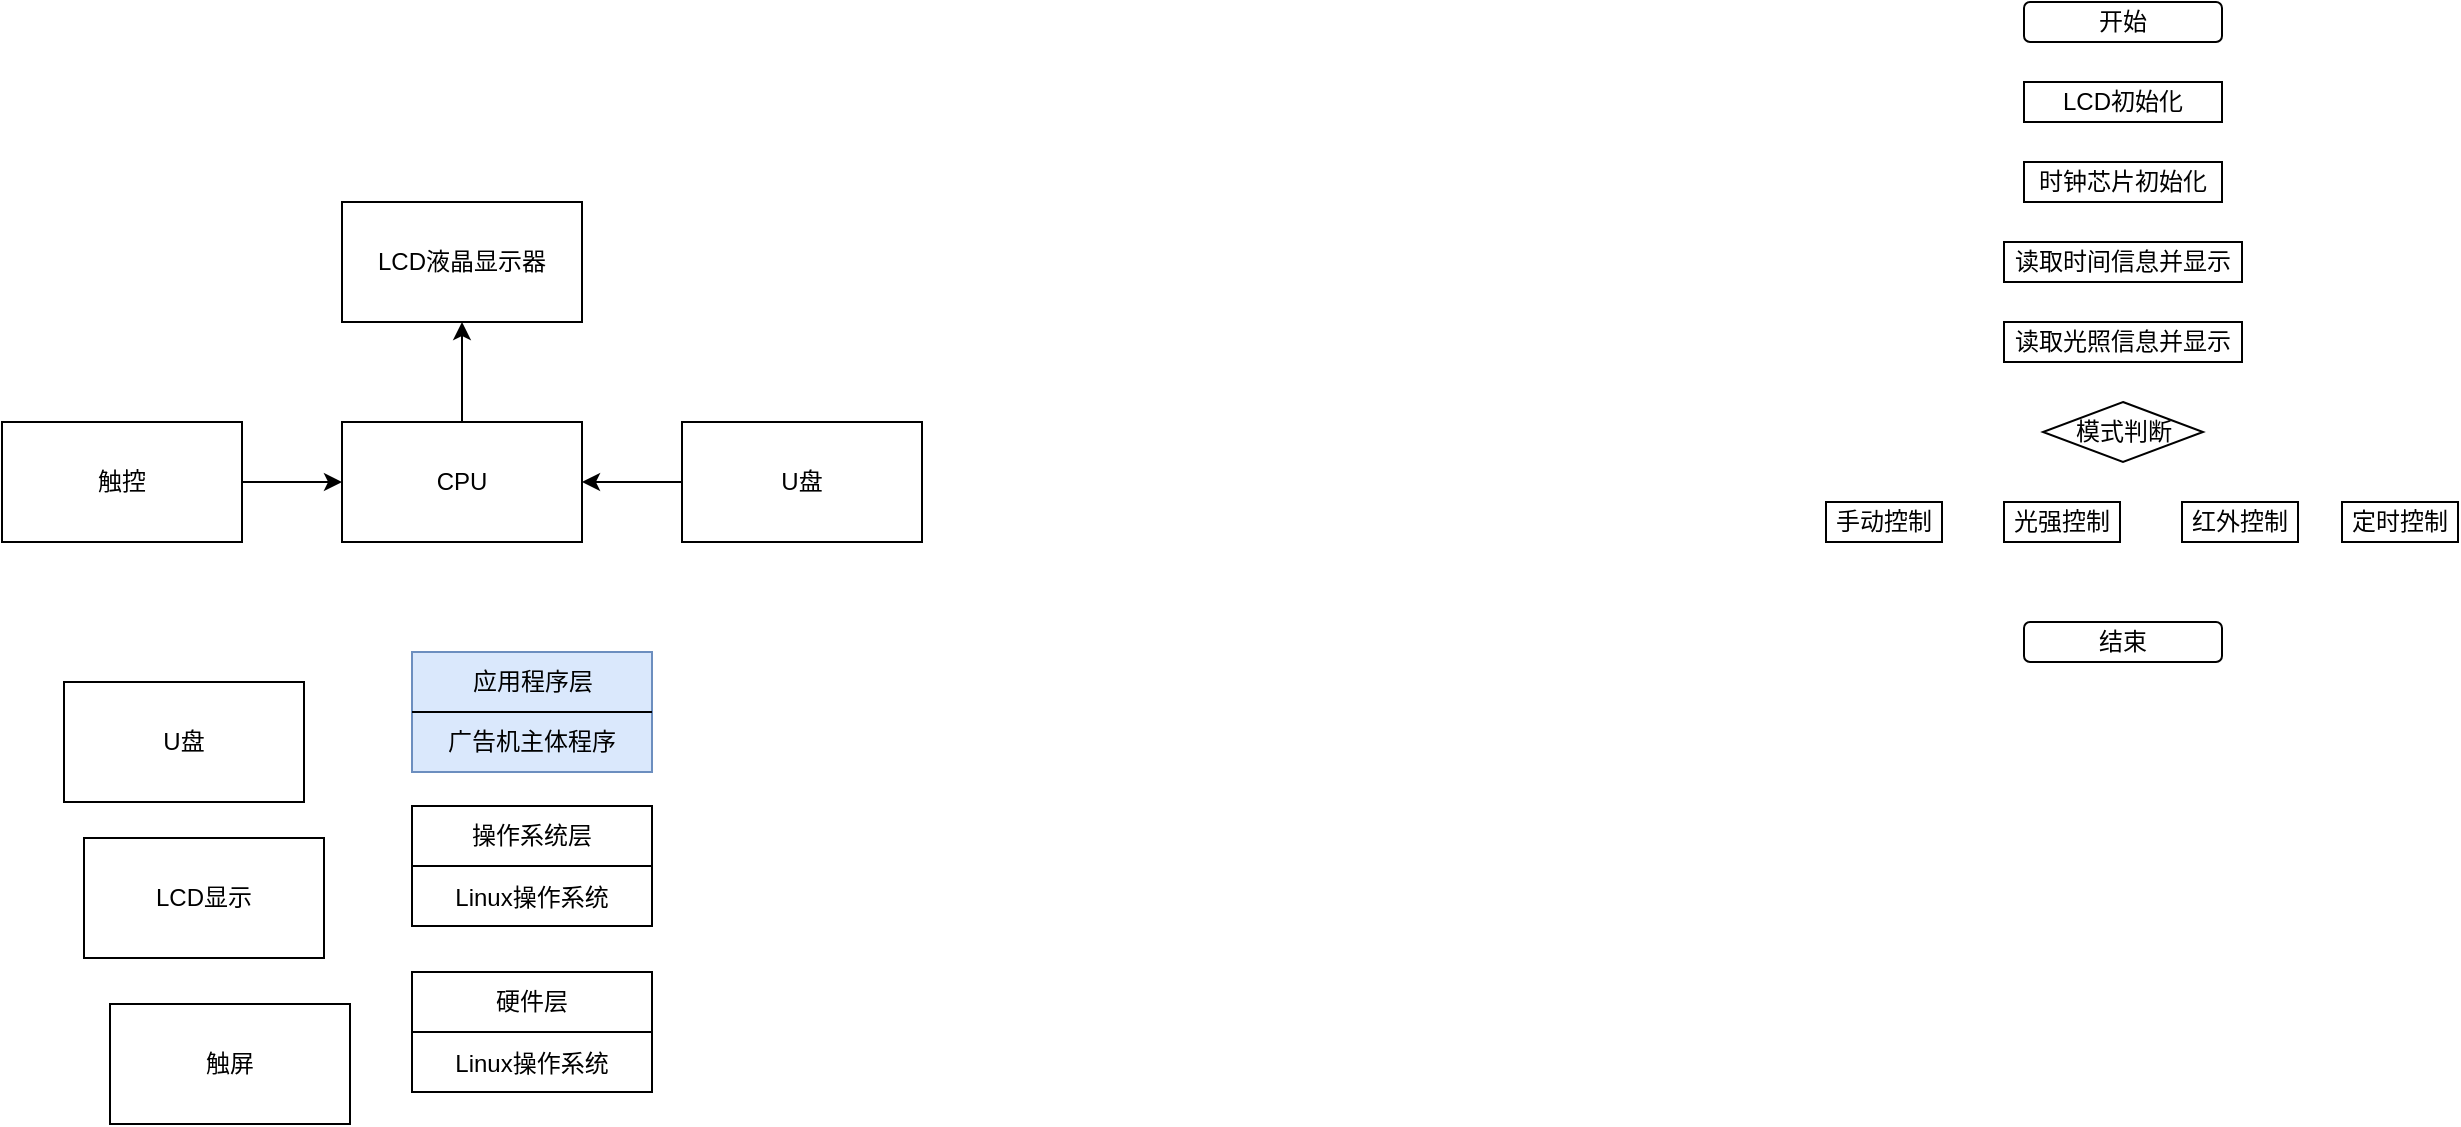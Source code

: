 <mxfile version="21.2.4" type="github">
  <diagram name="第 1 页" id="1pbirYVuTmxY0LQ_dK6s">
    <mxGraphModel dx="787" dy="431" grid="1" gridSize="10" guides="1" tooltips="1" connect="1" arrows="1" fold="1" page="1" pageScale="1" pageWidth="827" pageHeight="1169" background="none" math="0" shadow="0">
      <root>
        <mxCell id="0" />
        <mxCell id="1" parent="0" />
        <mxCell id="Xl7vxDRYbt0s1qtZBpX_-1" value="LCD液晶显示器" style="rounded=0;whiteSpace=wrap;html=1;" parent="1" vertex="1">
          <mxGeometry x="340" y="200" width="120" height="60" as="geometry" />
        </mxCell>
        <mxCell id="Xl7vxDRYbt0s1qtZBpX_-4" style="edgeStyle=orthogonalEdgeStyle;rounded=0;orthogonalLoop=1;jettySize=auto;html=1;exitX=0.5;exitY=0;exitDx=0;exitDy=0;entryX=0.5;entryY=1;entryDx=0;entryDy=0;" parent="1" source="Xl7vxDRYbt0s1qtZBpX_-3" target="Xl7vxDRYbt0s1qtZBpX_-1" edge="1">
          <mxGeometry relative="1" as="geometry" />
        </mxCell>
        <mxCell id="Xl7vxDRYbt0s1qtZBpX_-3" value="CPU" style="rounded=0;whiteSpace=wrap;html=1;" parent="1" vertex="1">
          <mxGeometry x="340" y="310" width="120" height="60" as="geometry" />
        </mxCell>
        <mxCell id="Xl7vxDRYbt0s1qtZBpX_-8" style="edgeStyle=orthogonalEdgeStyle;rounded=0;orthogonalLoop=1;jettySize=auto;html=1;exitX=1;exitY=0.5;exitDx=0;exitDy=0;entryX=0;entryY=0.5;entryDx=0;entryDy=0;" parent="1" source="Xl7vxDRYbt0s1qtZBpX_-5" target="Xl7vxDRYbt0s1qtZBpX_-3" edge="1">
          <mxGeometry relative="1" as="geometry" />
        </mxCell>
        <mxCell id="Xl7vxDRYbt0s1qtZBpX_-5" value="触控" style="rounded=0;whiteSpace=wrap;html=1;" parent="1" vertex="1">
          <mxGeometry x="170" y="310" width="120" height="60" as="geometry" />
        </mxCell>
        <mxCell id="Xl7vxDRYbt0s1qtZBpX_-7" style="edgeStyle=orthogonalEdgeStyle;rounded=0;orthogonalLoop=1;jettySize=auto;html=1;exitX=0;exitY=0.5;exitDx=0;exitDy=0;" parent="1" source="Xl7vxDRYbt0s1qtZBpX_-6" target="Xl7vxDRYbt0s1qtZBpX_-3" edge="1">
          <mxGeometry relative="1" as="geometry" />
        </mxCell>
        <mxCell id="Xl7vxDRYbt0s1qtZBpX_-6" value="U盘" style="rounded=0;whiteSpace=wrap;html=1;" parent="1" vertex="1">
          <mxGeometry x="510" y="310" width="120" height="60" as="geometry" />
        </mxCell>
        <mxCell id="S_i-ToaBZ4BGEfhSy9do-2" value="" style="rounded=0;whiteSpace=wrap;html=1;fillColor=#dae8fc;strokeColor=#6c8ebf;" parent="1" vertex="1">
          <mxGeometry x="375" y="425" width="120" height="60" as="geometry" />
        </mxCell>
        <mxCell id="S_i-ToaBZ4BGEfhSy9do-4" value="LCD显示" style="rounded=0;whiteSpace=wrap;html=1;" parent="1" vertex="1">
          <mxGeometry x="211" y="518" width="120" height="60" as="geometry" />
        </mxCell>
        <mxCell id="S_i-ToaBZ4BGEfhSy9do-7" value="U盘" style="rounded=0;whiteSpace=wrap;html=1;" parent="1" vertex="1">
          <mxGeometry x="201" y="440" width="120" height="60" as="geometry" />
        </mxCell>
        <mxCell id="S_i-ToaBZ4BGEfhSy9do-8" value="触屏" style="rounded=0;whiteSpace=wrap;html=1;" parent="1" vertex="1">
          <mxGeometry x="224" y="601" width="120" height="60" as="geometry" />
        </mxCell>
        <mxCell id="S_i-ToaBZ4BGEfhSy9do-10" value="" style="endArrow=none;html=1;rounded=0;exitX=0;exitY=0.5;exitDx=0;exitDy=0;entryX=1;entryY=0.5;entryDx=0;entryDy=0;" parent="1" source="S_i-ToaBZ4BGEfhSy9do-2" target="S_i-ToaBZ4BGEfhSy9do-2" edge="1">
          <mxGeometry width="50" height="50" relative="1" as="geometry">
            <mxPoint x="475" y="507" as="sourcePoint" />
            <mxPoint x="525" y="457" as="targetPoint" />
          </mxGeometry>
        </mxCell>
        <mxCell id="S_i-ToaBZ4BGEfhSy9do-11" value="应用程序层" style="text;strokeColor=none;align=center;fillColor=none;html=1;verticalAlign=middle;whiteSpace=wrap;rounded=0;" parent="1" vertex="1">
          <mxGeometry x="400.5" y="425" width="69" height="30" as="geometry" />
        </mxCell>
        <mxCell id="S_i-ToaBZ4BGEfhSy9do-12" value="广告机主体程序" style="text;strokeColor=none;align=center;fillColor=none;html=1;verticalAlign=middle;whiteSpace=wrap;rounded=0;" parent="1" vertex="1">
          <mxGeometry x="389" y="455" width="92" height="30" as="geometry" />
        </mxCell>
        <mxCell id="S_i-ToaBZ4BGEfhSy9do-13" value="" style="rounded=0;whiteSpace=wrap;html=1;" parent="1" vertex="1">
          <mxGeometry x="375" y="502" width="120" height="60" as="geometry" />
        </mxCell>
        <mxCell id="S_i-ToaBZ4BGEfhSy9do-14" value="" style="endArrow=none;html=1;rounded=0;exitX=0;exitY=0.5;exitDx=0;exitDy=0;entryX=1;entryY=0.5;entryDx=0;entryDy=0;" parent="1" source="S_i-ToaBZ4BGEfhSy9do-13" target="S_i-ToaBZ4BGEfhSy9do-13" edge="1">
          <mxGeometry width="50" height="50" relative="1" as="geometry">
            <mxPoint x="481" y="514" as="sourcePoint" />
            <mxPoint x="531" y="464" as="targetPoint" />
          </mxGeometry>
        </mxCell>
        <mxCell id="S_i-ToaBZ4BGEfhSy9do-19" value="Linux操作系统" style="text;strokeColor=none;align=center;fillColor=none;html=1;verticalAlign=middle;whiteSpace=wrap;rounded=0;" parent="1" vertex="1">
          <mxGeometry x="389" y="533" width="92" height="30" as="geometry" />
        </mxCell>
        <mxCell id="S_i-ToaBZ4BGEfhSy9do-20" value="操作系统层" style="text;strokeColor=none;align=center;fillColor=none;html=1;verticalAlign=middle;whiteSpace=wrap;rounded=0;" parent="1" vertex="1">
          <mxGeometry x="389" y="502" width="92" height="30" as="geometry" />
        </mxCell>
        <mxCell id="S_i-ToaBZ4BGEfhSy9do-21" value="" style="rounded=0;whiteSpace=wrap;html=1;" parent="1" vertex="1">
          <mxGeometry x="375" y="585" width="120" height="60" as="geometry" />
        </mxCell>
        <mxCell id="S_i-ToaBZ4BGEfhSy9do-22" value="" style="endArrow=none;html=1;rounded=0;exitX=0;exitY=0.5;exitDx=0;exitDy=0;entryX=1;entryY=0.5;entryDx=0;entryDy=0;" parent="1" source="S_i-ToaBZ4BGEfhSy9do-21" target="S_i-ToaBZ4BGEfhSy9do-21" edge="1">
          <mxGeometry width="50" height="50" relative="1" as="geometry">
            <mxPoint x="481" y="597" as="sourcePoint" />
            <mxPoint x="531" y="547" as="targetPoint" />
          </mxGeometry>
        </mxCell>
        <mxCell id="S_i-ToaBZ4BGEfhSy9do-23" value="Linux操作系统" style="text;strokeColor=none;align=center;fillColor=none;html=1;verticalAlign=middle;whiteSpace=wrap;rounded=0;" parent="1" vertex="1">
          <mxGeometry x="389" y="616" width="92" height="30" as="geometry" />
        </mxCell>
        <mxCell id="S_i-ToaBZ4BGEfhSy9do-24" value="硬件层" style="text;strokeColor=none;align=center;fillColor=none;html=1;verticalAlign=middle;whiteSpace=wrap;rounded=0;" parent="1" vertex="1">
          <mxGeometry x="389" y="585" width="92" height="30" as="geometry" />
        </mxCell>
        <mxCell id="UXYYCV9TnuVSODTEF9GF-1" value="开始" style="rounded=1;whiteSpace=wrap;html=1;" vertex="1" parent="1">
          <mxGeometry x="1181" y="100" width="99" height="20" as="geometry" />
        </mxCell>
        <mxCell id="UXYYCV9TnuVSODTEF9GF-2" value="LCD初始化" style="rounded=0;whiteSpace=wrap;html=1;" vertex="1" parent="1">
          <mxGeometry x="1181" y="140" width="99" height="20" as="geometry" />
        </mxCell>
        <mxCell id="UXYYCV9TnuVSODTEF9GF-3" value="时钟芯片初始化" style="rounded=0;whiteSpace=wrap;html=1;" vertex="1" parent="1">
          <mxGeometry x="1181" y="180" width="99" height="20" as="geometry" />
        </mxCell>
        <mxCell id="UXYYCV9TnuVSODTEF9GF-4" value="读取时间信息并显示" style="rounded=0;whiteSpace=wrap;html=1;" vertex="1" parent="1">
          <mxGeometry x="1171" y="220" width="119" height="20" as="geometry" />
        </mxCell>
        <mxCell id="UXYYCV9TnuVSODTEF9GF-5" value="读取光照信息并显示" style="rounded=0;whiteSpace=wrap;html=1;" vertex="1" parent="1">
          <mxGeometry x="1171" y="260" width="119" height="20" as="geometry" />
        </mxCell>
        <mxCell id="UXYYCV9TnuVSODTEF9GF-6" value="模式判断" style="rhombus;whiteSpace=wrap;html=1;" vertex="1" parent="1">
          <mxGeometry x="1190.5" y="300" width="80" height="30" as="geometry" />
        </mxCell>
        <mxCell id="UXYYCV9TnuVSODTEF9GF-8" value="手动控制" style="rounded=0;whiteSpace=wrap;html=1;" vertex="1" parent="1">
          <mxGeometry x="1082" y="350" width="58" height="20" as="geometry" />
        </mxCell>
        <mxCell id="UXYYCV9TnuVSODTEF9GF-9" value="光强控制" style="rounded=0;whiteSpace=wrap;html=1;" vertex="1" parent="1">
          <mxGeometry x="1171" y="350" width="58" height="20" as="geometry" />
        </mxCell>
        <mxCell id="UXYYCV9TnuVSODTEF9GF-10" value="红外控制" style="rounded=0;whiteSpace=wrap;html=1;" vertex="1" parent="1">
          <mxGeometry x="1260" y="350" width="58" height="20" as="geometry" />
        </mxCell>
        <mxCell id="UXYYCV9TnuVSODTEF9GF-11" value="定时控制" style="rounded=0;whiteSpace=wrap;html=1;" vertex="1" parent="1">
          <mxGeometry x="1340" y="350" width="58" height="20" as="geometry" />
        </mxCell>
        <mxCell id="UXYYCV9TnuVSODTEF9GF-12" value="结束" style="rounded=1;whiteSpace=wrap;html=1;" vertex="1" parent="1">
          <mxGeometry x="1181" y="410" width="99" height="20" as="geometry" />
        </mxCell>
      </root>
    </mxGraphModel>
  </diagram>
</mxfile>
